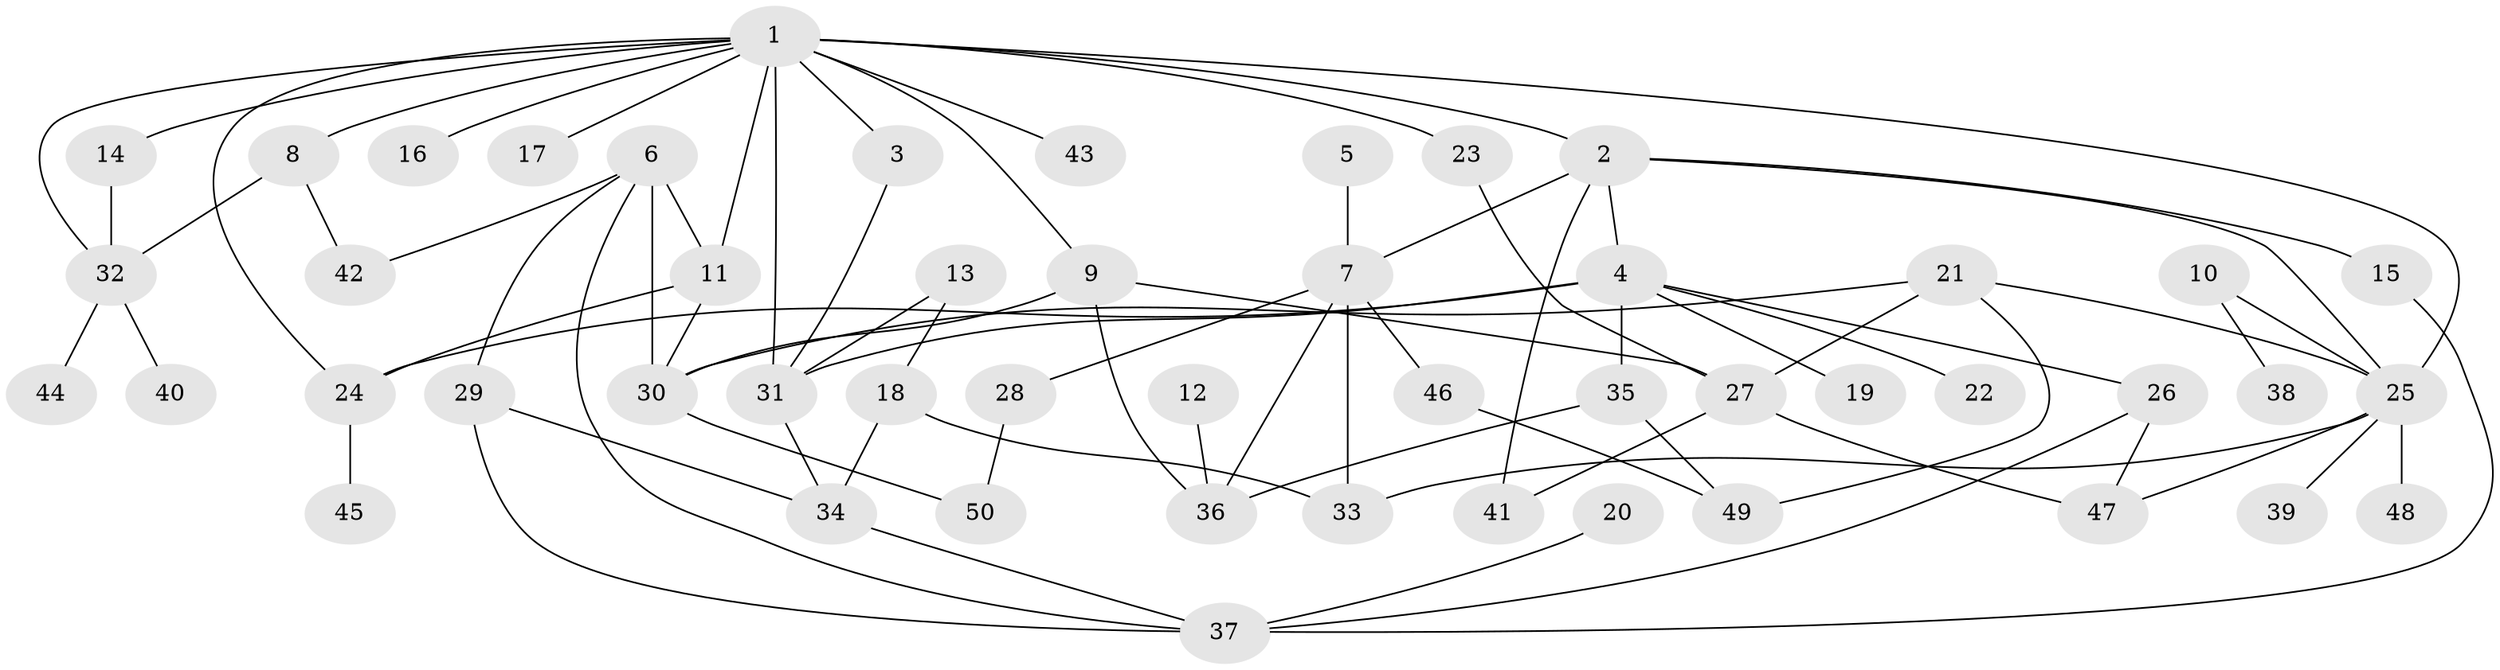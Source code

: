 // original degree distribution, {11: 0.01, 3: 0.26, 6: 0.03, 4: 0.05, 2: 0.35, 8: 0.01, 1: 0.23, 5: 0.06}
// Generated by graph-tools (version 1.1) at 2025/25/03/09/25 03:25:33]
// undirected, 50 vertices, 78 edges
graph export_dot {
graph [start="1"]
  node [color=gray90,style=filled];
  1;
  2;
  3;
  4;
  5;
  6;
  7;
  8;
  9;
  10;
  11;
  12;
  13;
  14;
  15;
  16;
  17;
  18;
  19;
  20;
  21;
  22;
  23;
  24;
  25;
  26;
  27;
  28;
  29;
  30;
  31;
  32;
  33;
  34;
  35;
  36;
  37;
  38;
  39;
  40;
  41;
  42;
  43;
  44;
  45;
  46;
  47;
  48;
  49;
  50;
  1 -- 2 [weight=1.0];
  1 -- 3 [weight=1.0];
  1 -- 8 [weight=1.0];
  1 -- 9 [weight=1.0];
  1 -- 11 [weight=1.0];
  1 -- 14 [weight=1.0];
  1 -- 16 [weight=1.0];
  1 -- 17 [weight=1.0];
  1 -- 23 [weight=1.0];
  1 -- 24 [weight=1.0];
  1 -- 25 [weight=1.0];
  1 -- 31 [weight=1.0];
  1 -- 32 [weight=1.0];
  1 -- 43 [weight=1.0];
  2 -- 4 [weight=1.0];
  2 -- 7 [weight=1.0];
  2 -- 15 [weight=1.0];
  2 -- 25 [weight=1.0];
  2 -- 41 [weight=1.0];
  3 -- 31 [weight=1.0];
  4 -- 19 [weight=1.0];
  4 -- 22 [weight=1.0];
  4 -- 24 [weight=1.0];
  4 -- 26 [weight=1.0];
  4 -- 31 [weight=1.0];
  4 -- 35 [weight=1.0];
  5 -- 7 [weight=1.0];
  6 -- 11 [weight=1.0];
  6 -- 29 [weight=1.0];
  6 -- 30 [weight=1.0];
  6 -- 37 [weight=1.0];
  6 -- 42 [weight=1.0];
  7 -- 28 [weight=1.0];
  7 -- 33 [weight=1.0];
  7 -- 36 [weight=1.0];
  7 -- 46 [weight=1.0];
  8 -- 32 [weight=1.0];
  8 -- 42 [weight=1.0];
  9 -- 27 [weight=1.0];
  9 -- 30 [weight=1.0];
  9 -- 36 [weight=1.0];
  10 -- 25 [weight=1.0];
  10 -- 38 [weight=1.0];
  11 -- 24 [weight=1.0];
  11 -- 30 [weight=1.0];
  12 -- 36 [weight=1.0];
  13 -- 18 [weight=1.0];
  13 -- 31 [weight=1.0];
  14 -- 32 [weight=1.0];
  15 -- 37 [weight=1.0];
  18 -- 33 [weight=1.0];
  18 -- 34 [weight=1.0];
  20 -- 37 [weight=1.0];
  21 -- 25 [weight=1.0];
  21 -- 27 [weight=1.0];
  21 -- 30 [weight=1.0];
  21 -- 49 [weight=1.0];
  23 -- 27 [weight=1.0];
  24 -- 45 [weight=1.0];
  25 -- 33 [weight=1.0];
  25 -- 39 [weight=1.0];
  25 -- 47 [weight=1.0];
  25 -- 48 [weight=1.0];
  26 -- 37 [weight=1.0];
  26 -- 47 [weight=1.0];
  27 -- 41 [weight=1.0];
  27 -- 47 [weight=2.0];
  28 -- 50 [weight=1.0];
  29 -- 34 [weight=1.0];
  29 -- 37 [weight=1.0];
  30 -- 50 [weight=1.0];
  31 -- 34 [weight=1.0];
  32 -- 40 [weight=1.0];
  32 -- 44 [weight=1.0];
  34 -- 37 [weight=1.0];
  35 -- 36 [weight=1.0];
  35 -- 49 [weight=1.0];
  46 -- 49 [weight=1.0];
}
